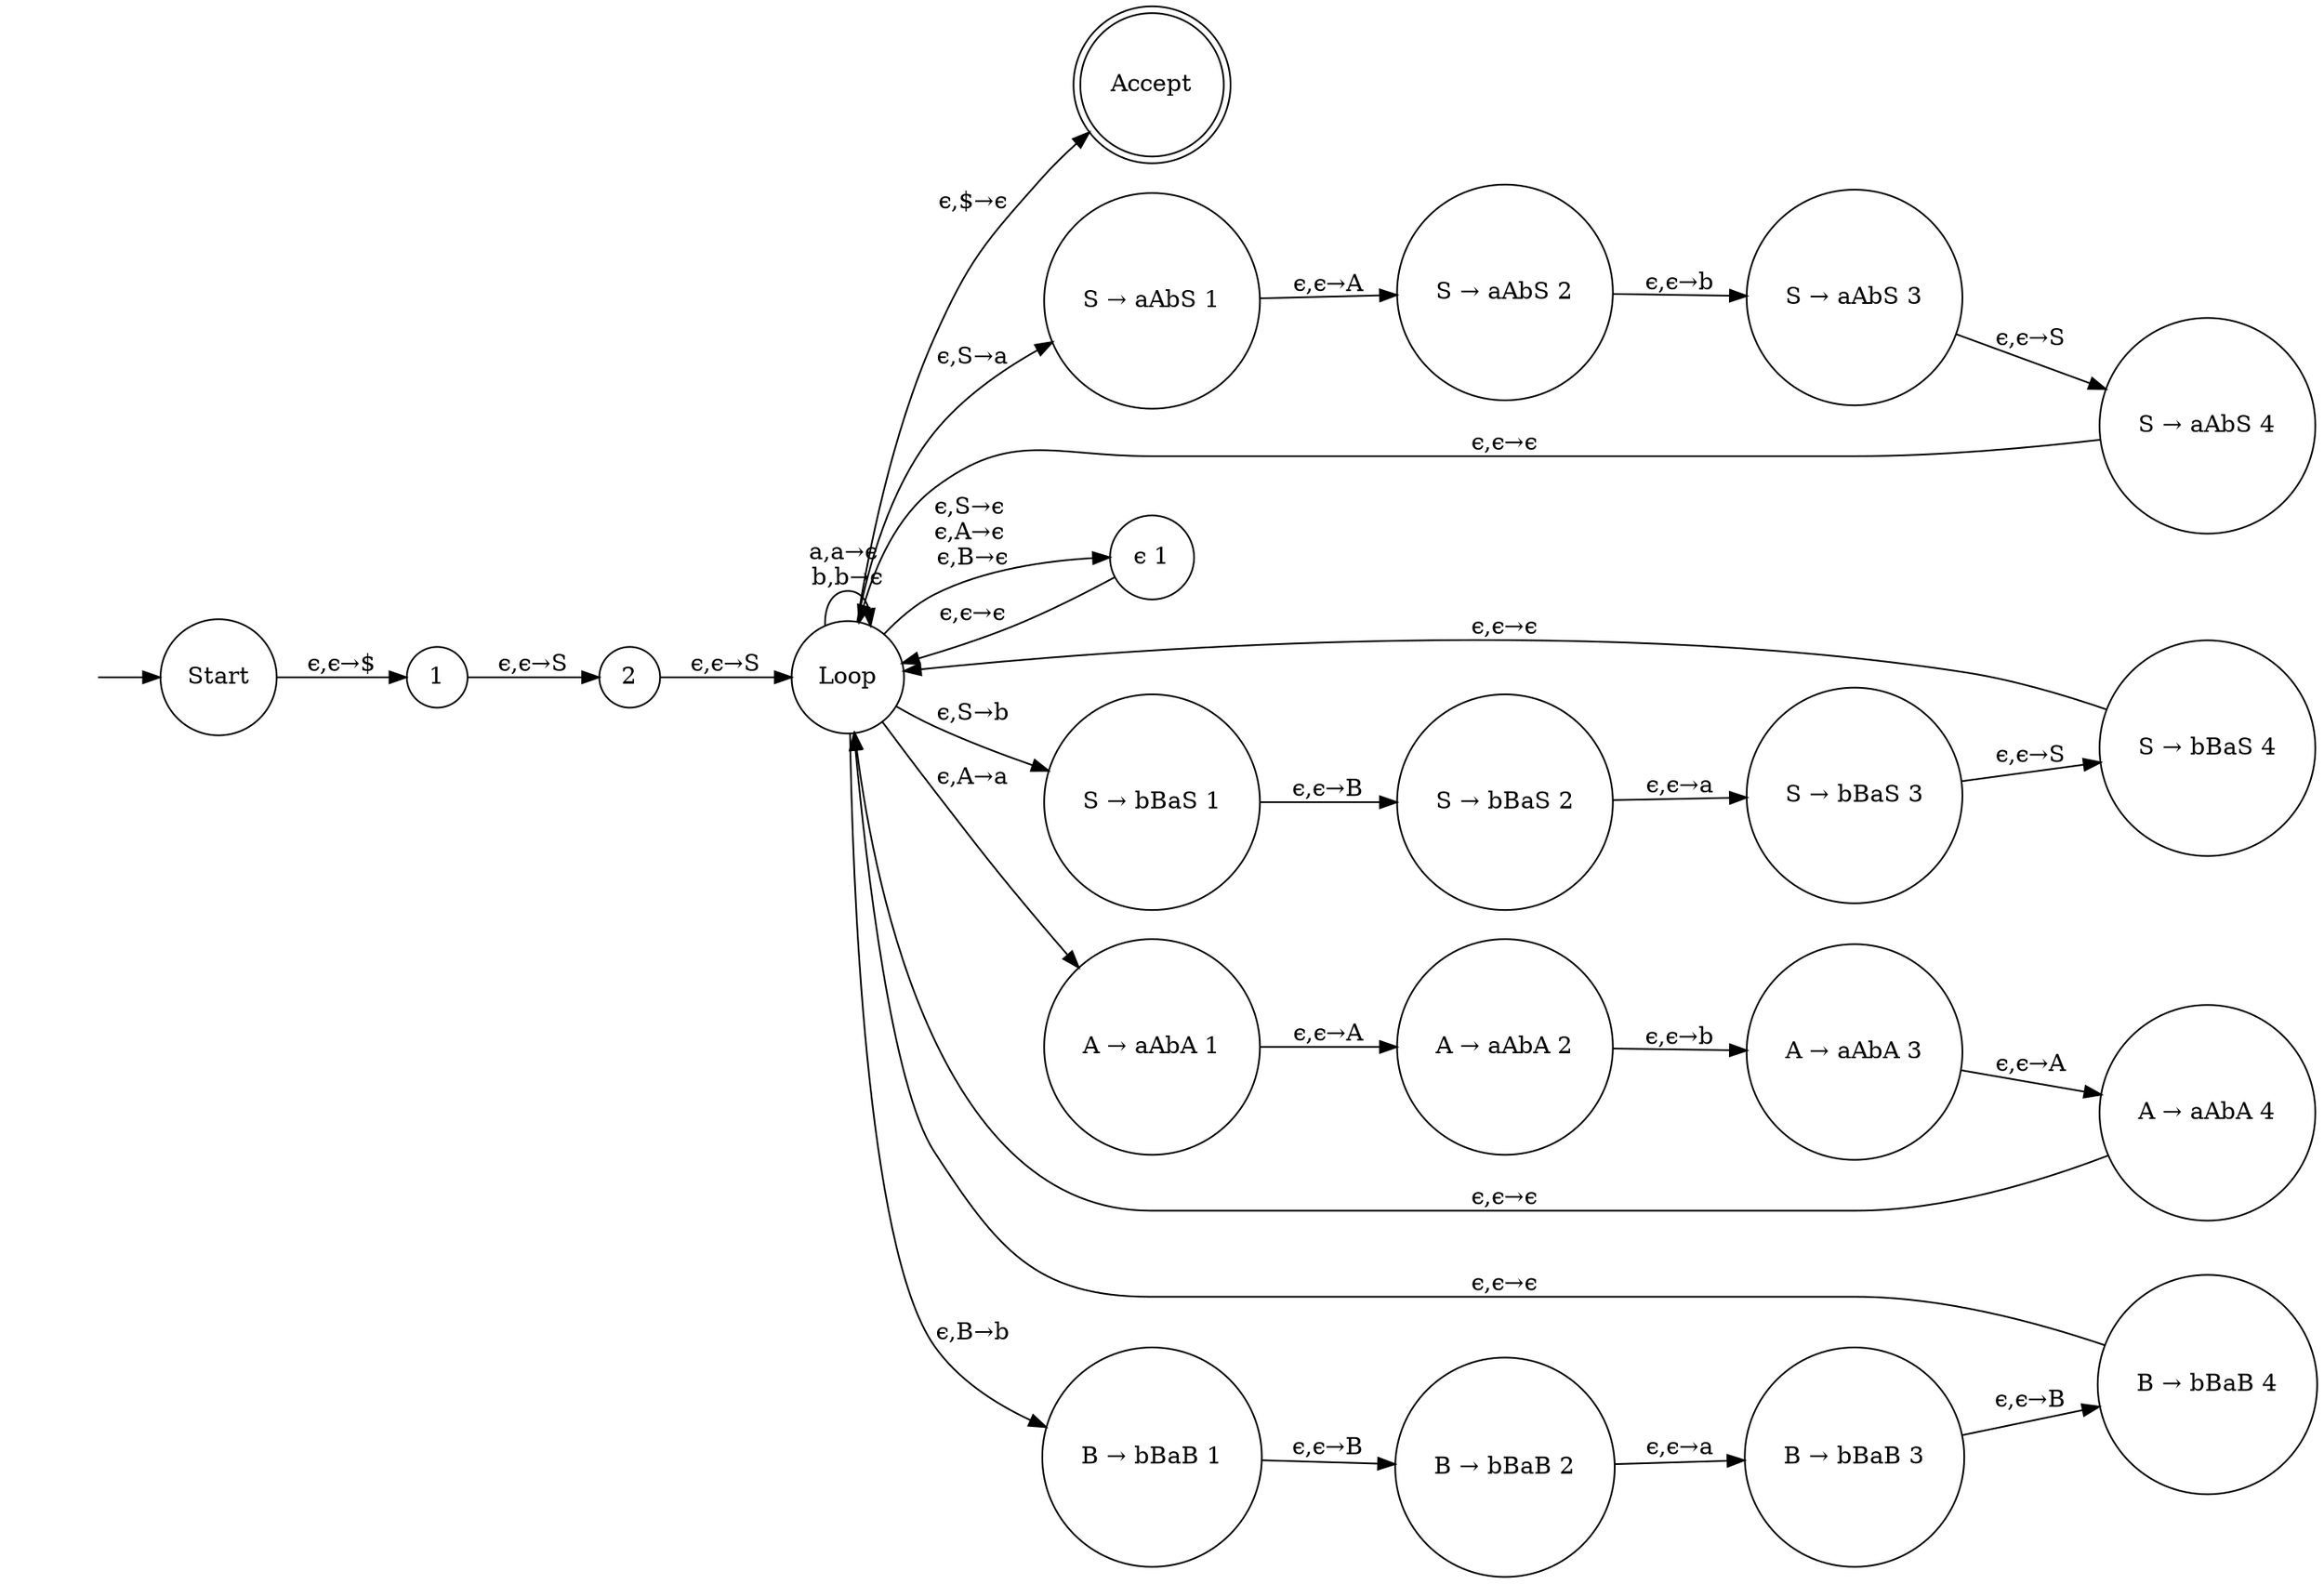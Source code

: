 digraph finite_state_machine {
    rankdir = LR;
    /*size = "4,6"*/
    /*ppi = 300*/
    node [ shape = none ] "";
    node [ shape = doublecircle ]; "Accept";
    node [ shape = circle ];

    "" -> "Start"

    "Start" -> "1"  [ label = "ϵ,ϵ→$" ]

    "1" -> "2"      [ label = "ϵ,ϵ→S" ]

    "2" -> "Loop"   [ label = "ϵ,ϵ→S" ]

    "Loop" -> "Loop" [ label = "a,a→ϵ \nb,b→ϵ"]

    "Loop" -> "Accept" [ label = "ϵ,$→ϵ"]

    # Rule 1 - 1
    "Loop" -> "S → aAbS 1" [ label = "ϵ,S→a" ]
    "S → aAbS 1" -> "S → aAbS 2" [ label = "ϵ,ϵ→A" ]
    "S → aAbS 2" -> "S → aAbS 3" [ label = "ϵ,ϵ→b" ]
    "S → aAbS 3" -> "S → aAbS 4" [ label = "ϵ,ϵ→S" ]
    "S → aAbS 4" -> "Loop"  [ label = "ϵ,ϵ→ϵ"]

    # Rule 1 - 2
    "Loop" -> "S → bBaS 1" [ label = "ϵ,S→b" ]
    "S → bBaS 1" -> "S → bBaS 2" [ label = "ϵ,ϵ→B" ]
    "S → bBaS 2" -> "S → bBaS 3" [ label = "ϵ,ϵ→a" ]
    "S → bBaS 3" -> "S → bBaS 4" [ label = "ϵ,ϵ→S" ]
    "S → bBaS 4" -> "Loop"  [ label = "ϵ,ϵ→ϵ"]

    # Rule 1 - 3, 2 - 2, 3 - 2
    "Loop" -> "ϵ 1" [ label = "ϵ,S→ϵ \nϵ,A→ϵ \nϵ,B→ϵ" ]
    "ϵ 1" -> "Loop" [ label = "ϵ,ϵ→ϵ" ]

    # Rule 2 - 1
    "Loop" -> "A → aAbA 1" [ label = "ϵ,A→a" ]
    "A → aAbA 1" -> "A → aAbA 2" [ label = "ϵ,ϵ→A" ]
    "A → aAbA 2" -> "A → aAbA 3" [ label = "ϵ,ϵ→b" ]
    "A → aAbA 3" -> "A → aAbA 4" [ label = "ϵ,ϵ→A" ]
    "A → aAbA 4" -> "Loop" [ label = "ϵ,ϵ→ϵ" ]

    # Rule 3 - 1
    "Loop" -> "B → bBaB 1" [ label = "ϵ,B→b" ]
    "B → bBaB 1" -> "B → bBaB 2" [ label = "ϵ,ϵ→B" ]
    "B → bBaB 2" -> "B → bBaB 3" [ label = "ϵ,ϵ→a" ]
    "B → bBaB 3" -> "B → bBaB 4" [ label = "ϵ,ϵ→B" ]
    "B → bBaB 4" -> "Loop" [ label = "ϵ,ϵ→ϵ" ]
}
